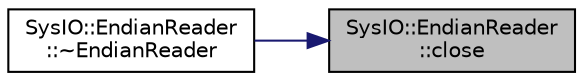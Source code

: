 digraph "SysIO::EndianReader::close"
{
 // LATEX_PDF_SIZE
  edge [fontname="Helvetica",fontsize="10",labelfontname="Helvetica",labelfontsize="10"];
  node [fontname="Helvetica",fontsize="10",shape=record];
  rankdir="RL";
  Node1 [label="SysIO::EndianReader\l::close",height=0.2,width=0.4,color="black", fillcolor="grey75", style="filled", fontcolor="black",tooltip="close the stream"];
  Node1 -> Node2 [dir="back",color="midnightblue",fontsize="10",style="solid",fontname="Helvetica"];
  Node2 [label="SysIO::EndianReader\l::~EndianReader",height=0.2,width=0.4,color="black", fillcolor="white", style="filled",URL="$class_sys_i_o_1_1_endian_reader.html#af00d14d616009ccb30d4c9920c591ed4",tooltip="Cleanup ifstream."];
}

